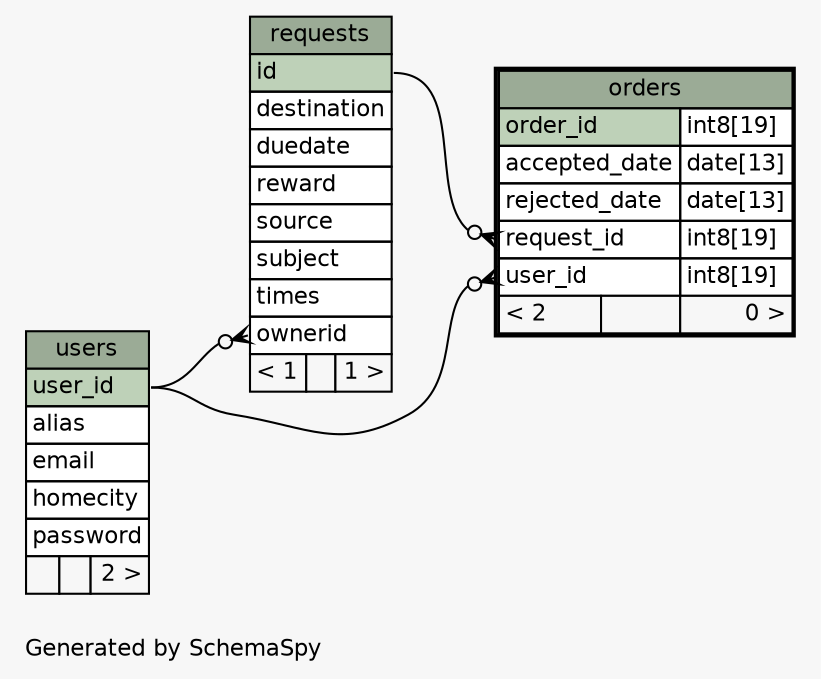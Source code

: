 // dot 2.34.0 on Linux 3.11.6-1-MANJARO
// SchemaSpy rev 590
digraph "oneDegreeRelationshipsDiagram" {
  graph [
    rankdir="RL"
    bgcolor="#f7f7f7"
    label="\nGenerated by SchemaSpy"
    labeljust="l"
    nodesep="0.18"
    ranksep="0.46"
    fontname="Helvetica"
    fontsize="11"
  ];
  node [
    fontname="Helvetica"
    fontsize="11"
    shape="plaintext"
  ];
  edge [
    arrowsize="0.8"
  ];
  "orders":"request_id":w -> "requests":"id":e [arrowhead=none dir=back arrowtail=crowodot];
  "orders":"user_id":w -> "users":"user_id":e [arrowhead=none dir=back arrowtail=crowodot];
  "requests":"ownerid":w -> "users":"user_id":e [arrowhead=none dir=back arrowtail=crowodot];
  "orders" [
    label=<
    <TABLE BORDER="2" CELLBORDER="1" CELLSPACING="0" BGCOLOR="#ffffff">
      <TR><TD COLSPAN="3" BGCOLOR="#9bab96" ALIGN="CENTER">orders</TD></TR>
      <TR><TD PORT="order_id" COLSPAN="2" BGCOLOR="#bed1b8" ALIGN="LEFT">order_id</TD><TD PORT="order_id.type" ALIGN="LEFT">int8[19]</TD></TR>
      <TR><TD PORT="accepted_date" COLSPAN="2" ALIGN="LEFT">accepted_date</TD><TD PORT="accepted_date.type" ALIGN="LEFT">date[13]</TD></TR>
      <TR><TD PORT="rejected_date" COLSPAN="2" ALIGN="LEFT">rejected_date</TD><TD PORT="rejected_date.type" ALIGN="LEFT">date[13]</TD></TR>
      <TR><TD PORT="request_id" COLSPAN="2" ALIGN="LEFT">request_id</TD><TD PORT="request_id.type" ALIGN="LEFT">int8[19]</TD></TR>
      <TR><TD PORT="user_id" COLSPAN="2" ALIGN="LEFT">user_id</TD><TD PORT="user_id.type" ALIGN="LEFT">int8[19]</TD></TR>
      <TR><TD ALIGN="LEFT" BGCOLOR="#f7f7f7">&lt; 2</TD><TD ALIGN="RIGHT" BGCOLOR="#f7f7f7">  </TD><TD ALIGN="RIGHT" BGCOLOR="#f7f7f7">0 &gt;</TD></TR>
    </TABLE>>
    URL="orders.html"
    tooltip="orders"
  ];
  "requests" [
    label=<
    <TABLE BORDER="0" CELLBORDER="1" CELLSPACING="0" BGCOLOR="#ffffff">
      <TR><TD COLSPAN="3" BGCOLOR="#9bab96" ALIGN="CENTER">requests</TD></TR>
      <TR><TD PORT="id" COLSPAN="3" BGCOLOR="#bed1b8" ALIGN="LEFT">id</TD></TR>
      <TR><TD PORT="destination" COLSPAN="3" ALIGN="LEFT">destination</TD></TR>
      <TR><TD PORT="duedate" COLSPAN="3" ALIGN="LEFT">duedate</TD></TR>
      <TR><TD PORT="reward" COLSPAN="3" ALIGN="LEFT">reward</TD></TR>
      <TR><TD PORT="source" COLSPAN="3" ALIGN="LEFT">source</TD></TR>
      <TR><TD PORT="subject" COLSPAN="3" ALIGN="LEFT">subject</TD></TR>
      <TR><TD PORT="times" COLSPAN="3" ALIGN="LEFT">times</TD></TR>
      <TR><TD PORT="ownerid" COLSPAN="3" ALIGN="LEFT">ownerid</TD></TR>
      <TR><TD ALIGN="LEFT" BGCOLOR="#f7f7f7">&lt; 1</TD><TD ALIGN="RIGHT" BGCOLOR="#f7f7f7">  </TD><TD ALIGN="RIGHT" BGCOLOR="#f7f7f7">1 &gt;</TD></TR>
    </TABLE>>
    URL="requests.html"
    tooltip="requests"
  ];
  "users" [
    label=<
    <TABLE BORDER="0" CELLBORDER="1" CELLSPACING="0" BGCOLOR="#ffffff">
      <TR><TD COLSPAN="3" BGCOLOR="#9bab96" ALIGN="CENTER">users</TD></TR>
      <TR><TD PORT="user_id" COLSPAN="3" BGCOLOR="#bed1b8" ALIGN="LEFT">user_id</TD></TR>
      <TR><TD PORT="alias" COLSPAN="3" ALIGN="LEFT">alias</TD></TR>
      <TR><TD PORT="email" COLSPAN="3" ALIGN="LEFT">email</TD></TR>
      <TR><TD PORT="homecity" COLSPAN="3" ALIGN="LEFT">homecity</TD></TR>
      <TR><TD PORT="password" COLSPAN="3" ALIGN="LEFT">password</TD></TR>
      <TR><TD ALIGN="LEFT" BGCOLOR="#f7f7f7">  </TD><TD ALIGN="RIGHT" BGCOLOR="#f7f7f7">  </TD><TD ALIGN="RIGHT" BGCOLOR="#f7f7f7">2 &gt;</TD></TR>
    </TABLE>>
    URL="users.html"
    tooltip="users"
  ];
}
